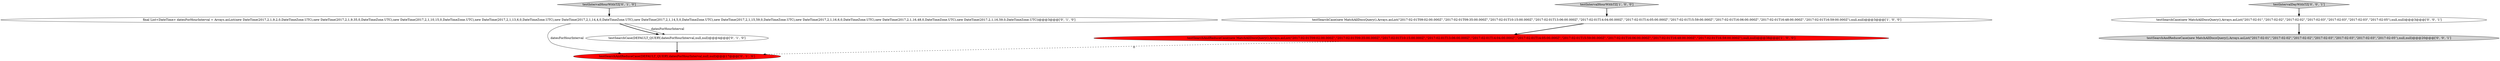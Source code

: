 digraph {
1 [style = filled, label = "testSearchCase(new MatchAllDocsQuery(),Arrays.asList(\"2017-02-01T09:02:00.000Z\",\"2017-02-01T09:35:00.000Z\",\"2017-02-01T10:15:00.000Z\",\"2017-02-01T13:06:00.000Z\",\"2017-02-01T14:04:00.000Z\",\"2017-02-01T14:05:00.000Z\",\"2017-02-01T15:59:00.000Z\",\"2017-02-01T16:06:00.000Z\",\"2017-02-01T16:48:00.000Z\",\"2017-02-01T16:59:00.000Z\"),null,null)@@@3@@@['1', '0', '0']", fillcolor = white, shape = ellipse image = "AAA0AAABBB1BBB"];
8 [style = filled, label = "testIntervalDayWithTZ['0', '0', '1']", fillcolor = lightgray, shape = diamond image = "AAA0AAABBB3BBB"];
0 [style = filled, label = "testIntervalHourWithTZ['1', '0', '0']", fillcolor = lightgray, shape = diamond image = "AAA0AAABBB1BBB"];
9 [style = filled, label = "testSearchAndReduceCase(new MatchAllDocsQuery(),Arrays.asList(\"2017-02-01\",\"2017-02-02\",\"2017-02-02\",\"2017-02-03\",\"2017-02-03\",\"2017-02-03\",\"2017-02-05\"),null,null)@@@20@@@['0', '0', '1']", fillcolor = lightgray, shape = ellipse image = "AAA0AAABBB3BBB"];
5 [style = filled, label = "final List<DateTime> datesForHourInterval = Arrays.asList(new DateTime(2017,2,1,9,2,0,DateTimeZone.UTC),new DateTime(2017,2,1,9,35,0,DateTimeZone.UTC),new DateTime(2017,2,1,10,15,0,DateTimeZone.UTC),new DateTime(2017,2,1,13,6,0,DateTimeZone.UTC),new DateTime(2017,2,1,14,4,0,DateTimeZone.UTC),new DateTime(2017,2,1,14,5,0,DateTimeZone.UTC),new DateTime(2017,2,1,15,59,0,DateTimeZone.UTC),new DateTime(2017,2,1,16,6,0,DateTimeZone.UTC),new DateTime(2017,2,1,16,48,0,DateTimeZone.UTC),new DateTime(2017,2,1,16,59,0,DateTimeZone.UTC))@@@3@@@['0', '1', '0']", fillcolor = white, shape = ellipse image = "AAA0AAABBB2BBB"];
7 [style = filled, label = "testSearchCase(new MatchAllDocsQuery(),Arrays.asList(\"2017-02-01\",\"2017-02-02\",\"2017-02-02\",\"2017-02-03\",\"2017-02-03\",\"2017-02-03\",\"2017-02-05\"),null,null)@@@3@@@['0', '0', '1']", fillcolor = white, shape = ellipse image = "AAA0AAABBB3BBB"];
4 [style = filled, label = "testSearchAndReduceCase(DEFAULT_QUERY,datesForHourInterval,null,null)@@@17@@@['0', '1', '0']", fillcolor = red, shape = ellipse image = "AAA1AAABBB2BBB"];
3 [style = filled, label = "testIntervalHourWithTZ['0', '1', '0']", fillcolor = lightgray, shape = diamond image = "AAA0AAABBB2BBB"];
6 [style = filled, label = "testSearchCase(DEFAULT_QUERY,datesForHourInterval,null,null)@@@4@@@['0', '1', '0']", fillcolor = white, shape = ellipse image = "AAA0AAABBB2BBB"];
2 [style = filled, label = "testSearchAndReduceCase(new MatchAllDocsQuery(),Arrays.asList(\"2017-02-01T09:02:00.000Z\",\"2017-02-01T09:35:00.000Z\",\"2017-02-01T10:15:00.000Z\",\"2017-02-01T13:06:00.000Z\",\"2017-02-01T14:04:00.000Z\",\"2017-02-01T14:05:00.000Z\",\"2017-02-01T15:59:00.000Z\",\"2017-02-01T16:06:00.000Z\",\"2017-02-01T16:48:00.000Z\",\"2017-02-01T16:59:00.000Z\"),null,null)@@@38@@@['1', '0', '0']", fillcolor = red, shape = ellipse image = "AAA1AAABBB1BBB"];
7->9 [style = bold, label=""];
6->4 [style = bold, label=""];
3->5 [style = bold, label=""];
1->2 [style = bold, label=""];
5->4 [style = solid, label="datesForHourInterval"];
5->6 [style = bold, label=""];
5->6 [style = solid, label="datesForHourInterval"];
0->1 [style = bold, label=""];
8->7 [style = bold, label=""];
2->4 [style = dashed, label="0"];
}
